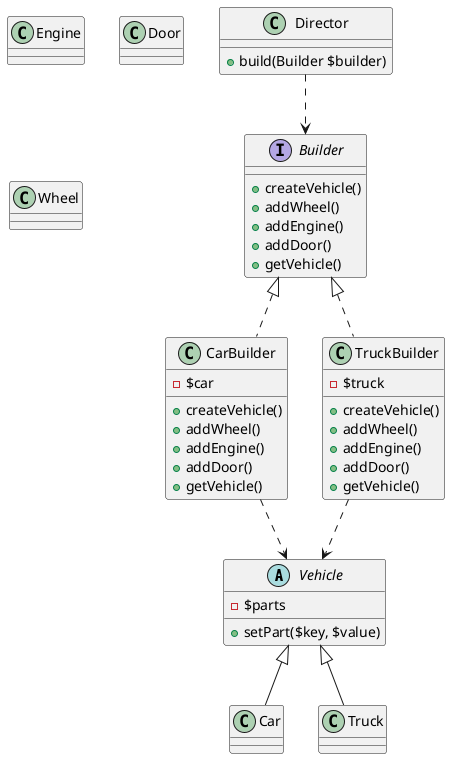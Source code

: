 @startuml
abstract class Vehicle {
    - $parts
    + setPart($key, $value)
}

class Car
class Truck

Vehicle <|-- Car
Vehicle <|-- Truck

class Engine
class Door
class Wheel

interface Builder {
    + createVehicle()
    + addWheel()
    + addEngine()
    + addDoor()
    + getVehicle()
}

class CarBuilder {
    - $car
    + createVehicle()
    + addWheel()
    + addEngine()
    + addDoor()
    + getVehicle()
}

class TruckBuilder {
    - $truck
    + createVehicle()
    + addWheel()
    + addEngine()
    + addDoor()
    + getVehicle()
}

Builder <|.. CarBuilder
Builder <|.. TruckBuilder
CarBuilder ..> Vehicle
TruckBuilder ..> Vehicle

class Director {
    + build(Builder $builder)
}

Director ..> Builder
@enduml